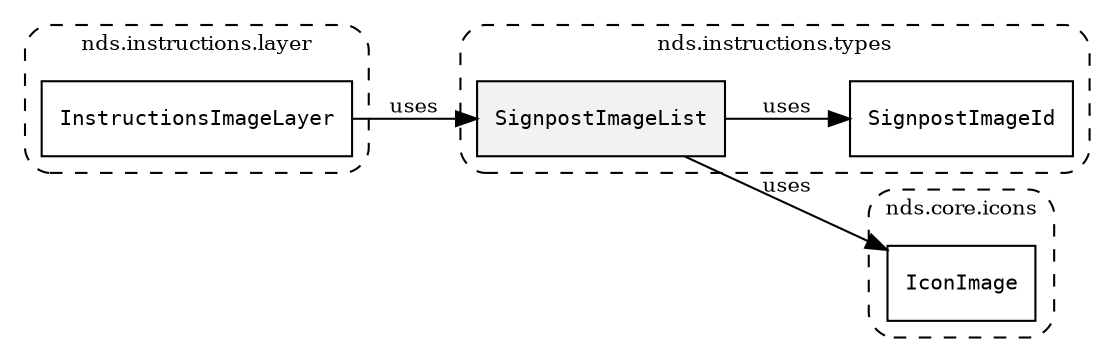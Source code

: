 /**
 * This dot file creates symbol collaboration diagram for SignpostImageList.
 */
digraph ZSERIO
{
    node [shape=box, fontsize=10];
    rankdir="LR";
    fontsize=10;
    tooltip="SignpostImageList collaboration diagram";

    subgraph "cluster_nds.instructions.types"
    {
        style="dashed, rounded";
        label="nds.instructions.types";
        tooltip="Package nds.instructions.types";
        href="../../../content/packages/nds.instructions.types.html#Package-nds-instructions-types";
        target="_parent";

        "SignpostImageList" [style="filled", fillcolor="#0000000D", target="_parent", label=<<font face="monospace"><table align="center" border="0" cellspacing="0" cellpadding="0"><tr><td href="../../../content/packages/nds.instructions.types.html#Structure-SignpostImageList" title="Structure defined in nds.instructions.types">SignpostImageList</td></tr></table></font>>];
        "SignpostImageId" [target="_parent", label=<<font face="monospace"><table align="center" border="0" cellspacing="0" cellpadding="0"><tr><td href="../../../content/packages/nds.instructions.types.html#Subtype-SignpostImageId" title="Subtype defined in nds.instructions.types">SignpostImageId</td></tr></table></font>>];
    }

    subgraph "cluster_nds.core.icons"
    {
        style="dashed, rounded";
        label="nds.core.icons";
        tooltip="Package nds.core.icons";
        href="../../../content/packages/nds.core.icons.html#Package-nds-core-icons";
        target="_parent";

        "IconImage" [target="_parent", label=<<font face="monospace"><table align="center" border="0" cellspacing="0" cellpadding="0"><tr><td href="../../../content/packages/nds.core.icons.html#Structure-IconImage" title="Structure defined in nds.core.icons">IconImage</td></tr></table></font>>];
    }

    subgraph "cluster_nds.instructions.layer"
    {
        style="dashed, rounded";
        label="nds.instructions.layer";
        tooltip="Package nds.instructions.layer";
        href="../../../content/packages/nds.instructions.layer.html#Package-nds-instructions-layer";
        target="_parent";

        "InstructionsImageLayer" [target="_parent", label=<<font face="monospace"><table align="center" border="0" cellspacing="0" cellpadding="0"><tr><td href="../../../content/packages/nds.instructions.layer.html#Structure-InstructionsImageLayer" title="Structure defined in nds.instructions.layer">InstructionsImageLayer</td></tr></table></font>>];
    }

    "SignpostImageList" -> "SignpostImageId" [label="uses", fontsize=10];
    "SignpostImageList" -> "IconImage" [label="uses", fontsize=10];
    "InstructionsImageLayer" -> "SignpostImageList" [label="uses", fontsize=10];
}
